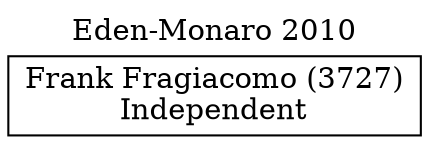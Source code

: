 // House preference flow
digraph "Frank Fragiacomo (3727)_Eden-Monaro_2010" {
	graph [label="Eden-Monaro 2010" labelloc=t mclimit=10]
	node [shape=box]
	"Frank Fragiacomo (3727)" [label="Frank Fragiacomo (3727)
Independent"]
}
